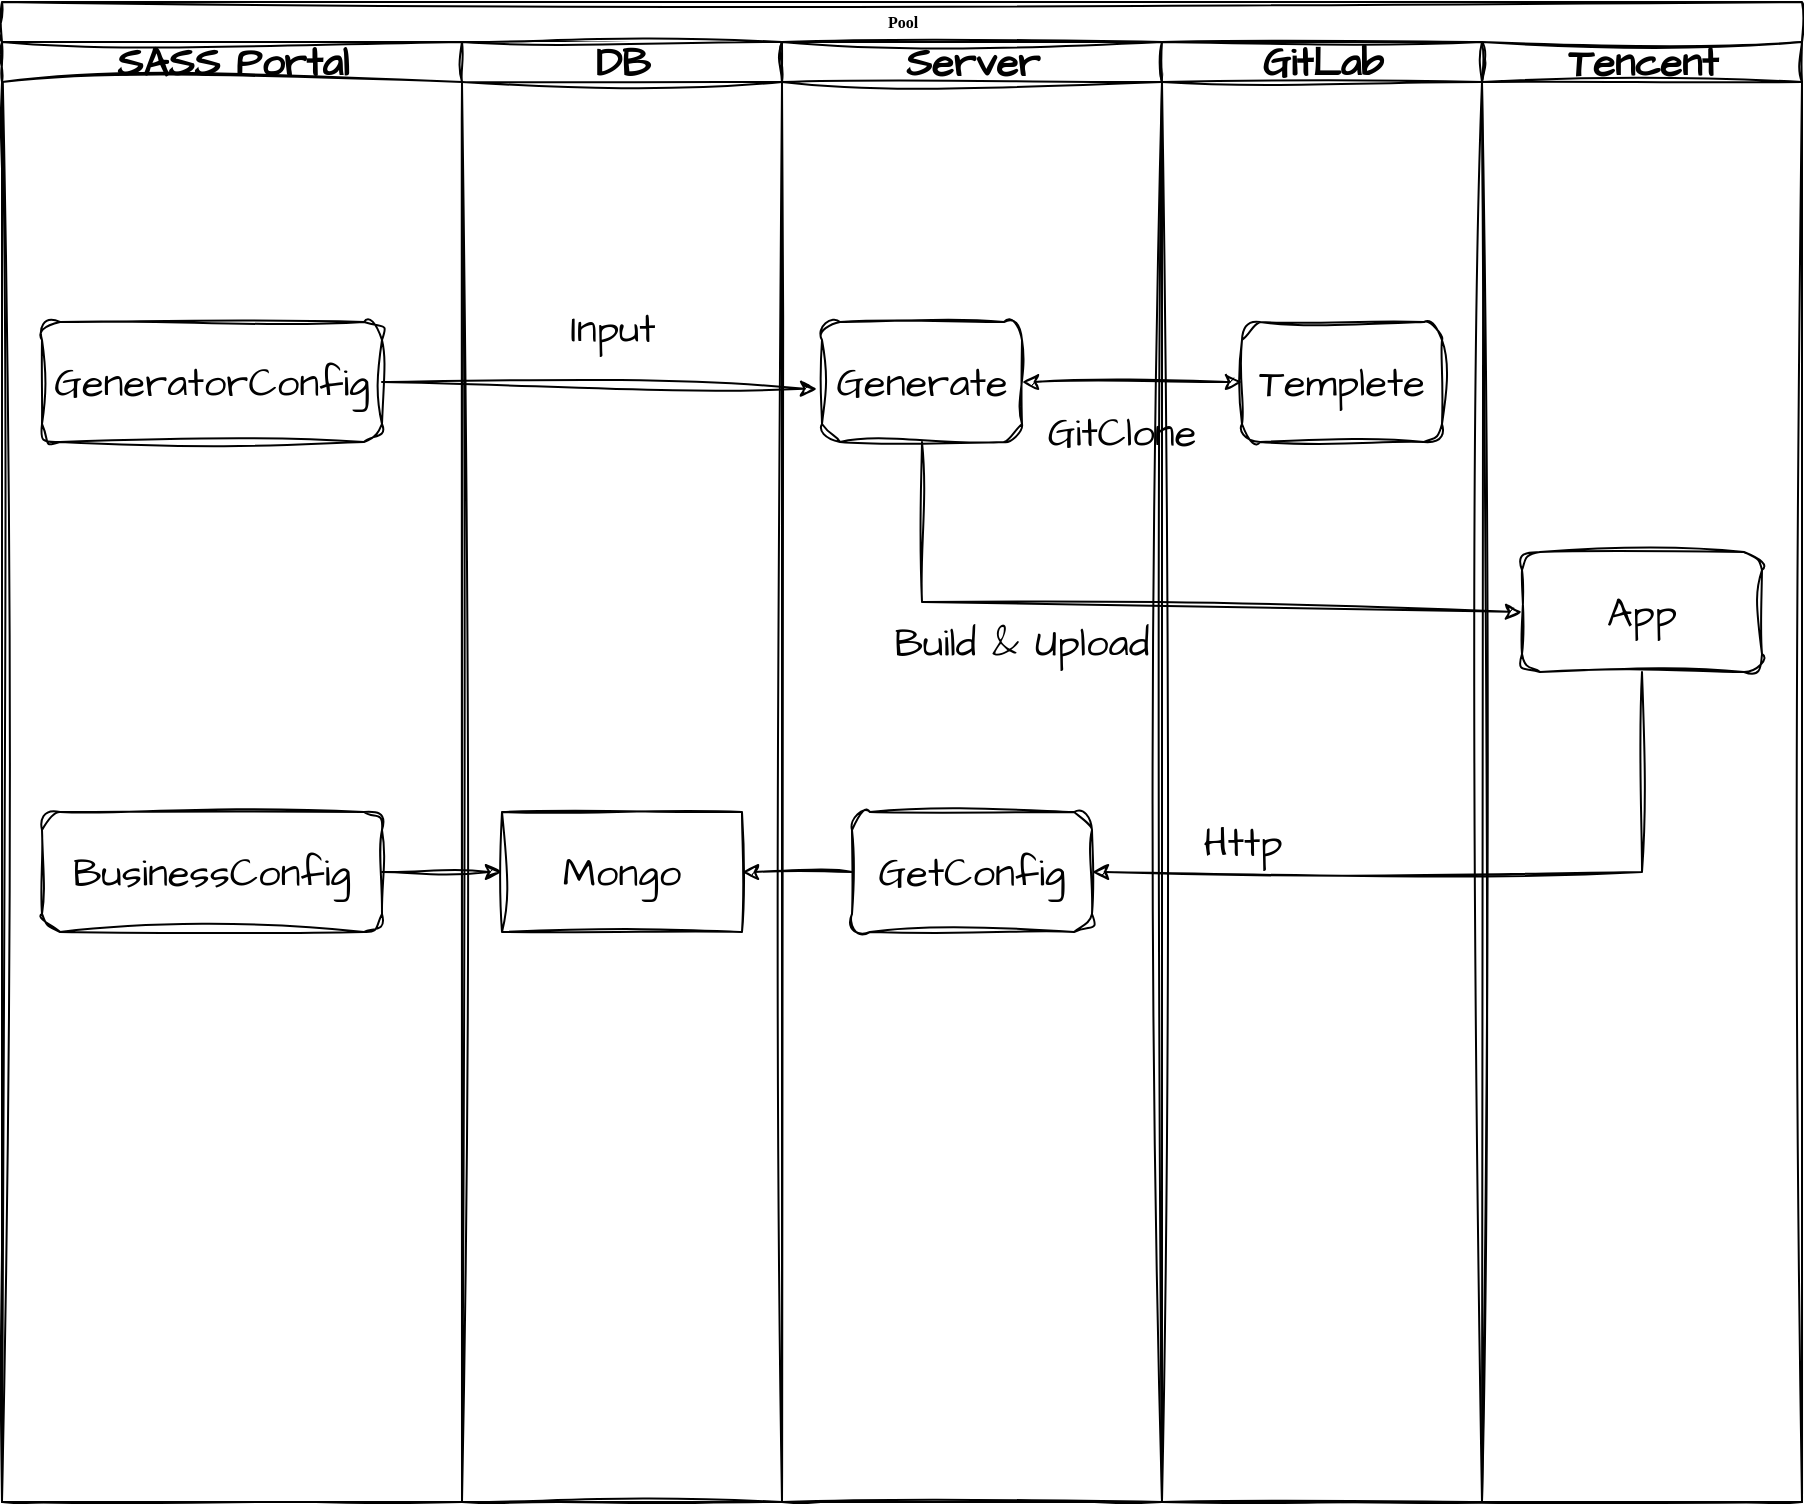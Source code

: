 <mxfile version="21.6.2" type="github">
  <diagram name="Page-1" id="c7488fd3-1785-93aa-aadb-54a6760d102a">
    <mxGraphModel dx="1366" dy="758" grid="1" gridSize="10" guides="1" tooltips="1" connect="1" arrows="1" fold="1" page="1" pageScale="1" pageWidth="1100" pageHeight="850" background="none" math="0" shadow="0">
      <root>
        <mxCell id="0" />
        <mxCell id="1" parent="0" />
        <mxCell id="pInQwndEqvkR__QQOe_d-1" value="Pool" style="swimlane;html=1;childLayout=stackLayout;startSize=20;rounded=0;shadow=0;labelBackgroundColor=none;strokeWidth=1;fontFamily=Verdana;fontSize=8;align=center;sketch=1;hachureGap=4;jiggle=2;curveFitting=1;fontSource=https%3A%2F%2Ffonts.googleapis.com%2Fcss%3Ffamily%3DArchitects%2BDaughter;" vertex="1" parent="1">
          <mxGeometry x="10" y="90" width="900" height="750" as="geometry" />
        </mxCell>
        <mxCell id="pInQwndEqvkR__QQOe_d-2" value="SASS Portal" style="swimlane;html=1;startSize=20;sketch=1;hachureGap=4;jiggle=2;curveFitting=1;fontFamily=Architects Daughter;fontSource=https%3A%2F%2Ffonts.googleapis.com%2Fcss%3Ffamily%3DArchitects%2BDaughter;fontSize=20;" vertex="1" parent="pInQwndEqvkR__QQOe_d-1">
          <mxGeometry y="20" width="230" height="730" as="geometry" />
        </mxCell>
        <mxCell id="pInQwndEqvkR__QQOe_d-3" value="&lt;font style=&quot;font-size: 20px;&quot; face=&quot;Architects Daughter&quot;&gt;BusinessConfig&lt;/font&gt;" style="rounded=1;whiteSpace=wrap;html=1;shadow=0;labelBackgroundColor=none;strokeWidth=1;fontFamily=Verdana;fontSize=8;align=center;sketch=1;hachureGap=4;jiggle=2;curveFitting=1;fontSource=https%3A%2F%2Ffonts.googleapis.com%2Fcss%3Ffamily%3DArchitects%2BDaughter;" vertex="1" parent="pInQwndEqvkR__QQOe_d-2">
          <mxGeometry x="20" y="385" width="170" height="60" as="geometry" />
        </mxCell>
        <mxCell id="pInQwndEqvkR__QQOe_d-46" value="&lt;font style=&quot;font-size: 20px;&quot; face=&quot;Architects Daughter&quot;&gt;GeneratorConfig&lt;/font&gt;" style="rounded=1;whiteSpace=wrap;html=1;shadow=0;labelBackgroundColor=none;strokeWidth=1;fontFamily=Verdana;fontSize=8;align=center;sketch=1;hachureGap=4;jiggle=2;curveFitting=1;fontSource=https%3A%2F%2Ffonts.googleapis.com%2Fcss%3Ffamily%3DArchitects%2BDaughter;" vertex="1" parent="pInQwndEqvkR__QQOe_d-2">
          <mxGeometry x="20" y="140" width="170" height="60" as="geometry" />
        </mxCell>
        <mxCell id="pInQwndEqvkR__QQOe_d-65" style="edgeStyle=orthogonalEdgeStyle;rounded=0;sketch=1;hachureGap=4;jiggle=2;curveFitting=1;orthogonalLoop=1;jettySize=auto;html=1;fontFamily=Architects Daughter;fontSource=https%3A%2F%2Ffonts.googleapis.com%2Fcss%3Ffamily%3DArchitects%2BDaughter;fontSize=16;entryX=0;entryY=0.5;entryDx=0;entryDy=0;" edge="1" parent="pInQwndEqvkR__QQOe_d-1" source="pInQwndEqvkR__QQOe_d-3" target="pInQwndEqvkR__QQOe_d-63">
          <mxGeometry relative="1" as="geometry">
            <mxPoint x="220" y="435" as="targetPoint" />
          </mxGeometry>
        </mxCell>
        <mxCell id="pInQwndEqvkR__QQOe_d-21" value="DB" style="swimlane;html=1;startSize=20;sketch=1;hachureGap=4;jiggle=2;curveFitting=1;fontFamily=Architects Daughter;fontSource=https%3A%2F%2Ffonts.googleapis.com%2Fcss%3Ffamily%3DArchitects%2BDaughter;fontSize=20;" vertex="1" parent="pInQwndEqvkR__QQOe_d-1">
          <mxGeometry x="230" y="20" width="160" height="730" as="geometry" />
        </mxCell>
        <mxCell id="pInQwndEqvkR__QQOe_d-63" value="Mongo" style="rounded=0;whiteSpace=wrap;html=1;sketch=1;hachureGap=4;jiggle=2;curveFitting=1;fontFamily=Architects Daughter;fontSource=https%3A%2F%2Ffonts.googleapis.com%2Fcss%3Ffamily%3DArchitects%2BDaughter;fontSize=20;" vertex="1" parent="pInQwndEqvkR__QQOe_d-21">
          <mxGeometry x="20" y="385" width="120" height="60" as="geometry" />
        </mxCell>
        <mxCell id="pInQwndEqvkR__QQOe_d-66" value="Input" style="text;html=1;align=center;verticalAlign=middle;resizable=0;points=[];autosize=1;strokeColor=none;fillColor=none;fontSize=20;fontFamily=Architects Daughter;" vertex="1" parent="pInQwndEqvkR__QQOe_d-21">
          <mxGeometry x="40" y="123" width="70" height="40" as="geometry" />
        </mxCell>
        <mxCell id="pInQwndEqvkR__QQOe_d-23" value="Server" style="swimlane;html=1;startSize=20;sketch=1;hachureGap=4;jiggle=2;curveFitting=1;fontFamily=Architects Daughter;fontSource=https%3A%2F%2Ffonts.googleapis.com%2Fcss%3Ffamily%3DArchitects%2BDaughter;fontSize=20;" vertex="1" parent="pInQwndEqvkR__QQOe_d-1">
          <mxGeometry x="390" y="20" width="190" height="730" as="geometry" />
        </mxCell>
        <mxCell id="pInQwndEqvkR__QQOe_d-22" value="&lt;font style=&quot;font-size: 20px;&quot; data-font-src=&quot;https://fonts.googleapis.com/css?family=Architects+Daughter&quot; face=&quot;Architects Daughter&quot;&gt;Generate&lt;/font&gt;" style="rounded=1;whiteSpace=wrap;html=1;shadow=0;labelBackgroundColor=none;strokeWidth=1;fontFamily=Verdana;fontSize=8;align=center;sketch=1;hachureGap=4;jiggle=2;curveFitting=1;fontSource=https%3A%2F%2Ffonts.googleapis.com%2Fcss%3Ffamily%3DArchitects%2BDaughter;" vertex="1" parent="pInQwndEqvkR__QQOe_d-23">
          <mxGeometry x="20" y="140" width="100" height="60" as="geometry" />
        </mxCell>
        <mxCell id="pInQwndEqvkR__QQOe_d-58" value="GitClone" style="text;html=1;strokeColor=none;fillColor=none;align=center;verticalAlign=middle;whiteSpace=wrap;rounded=0;fontSize=20;fontFamily=Architects Daughter;" vertex="1" parent="pInQwndEqvkR__QQOe_d-23">
          <mxGeometry x="140" y="180" width="60" height="30" as="geometry" />
        </mxCell>
        <mxCell id="pInQwndEqvkR__QQOe_d-60" value="Build &amp;amp; Upload" style="text;html=1;strokeColor=none;fillColor=none;align=center;verticalAlign=middle;whiteSpace=wrap;rounded=0;fontSize=20;fontFamily=Architects Daughter;" vertex="1" parent="pInQwndEqvkR__QQOe_d-23">
          <mxGeometry x="50" y="285" width="140" height="30" as="geometry" />
        </mxCell>
        <mxCell id="pInQwndEqvkR__QQOe_d-70" value="GetConfig" style="rounded=1;whiteSpace=wrap;html=1;sketch=1;hachureGap=4;jiggle=2;curveFitting=1;fontFamily=Architects Daughter;fontSource=https%3A%2F%2Ffonts.googleapis.com%2Fcss%3Ffamily%3DArchitects%2BDaughter;fontSize=20;" vertex="1" parent="pInQwndEqvkR__QQOe_d-23">
          <mxGeometry x="35" y="385" width="120" height="60" as="geometry" />
        </mxCell>
        <mxCell id="pInQwndEqvkR__QQOe_d-69" value="" style="endArrow=classic;html=1;rounded=0;sketch=1;hachureGap=4;jiggle=2;curveFitting=1;fontFamily=Architects Daughter;fontSource=https%3A%2F%2Ffonts.googleapis.com%2Fcss%3Ffamily%3DArchitects%2BDaughter;fontSize=16;exitX=0.5;exitY=1;exitDx=0;exitDy=0;entryX=1;entryY=0.5;entryDx=0;entryDy=0;" edge="1" parent="pInQwndEqvkR__QQOe_d-23" source="pInQwndEqvkR__QQOe_d-52" target="pInQwndEqvkR__QQOe_d-70">
          <mxGeometry width="50" height="50" relative="1" as="geometry">
            <mxPoint x="240" y="480" as="sourcePoint" />
            <mxPoint x="290" y="430" as="targetPoint" />
            <Array as="points">
              <mxPoint x="430" y="415" />
            </Array>
          </mxGeometry>
        </mxCell>
        <mxCell id="pInQwndEqvkR__QQOe_d-28" value="GitLab" style="swimlane;html=1;startSize=20;sketch=1;hachureGap=4;jiggle=2;curveFitting=1;fontFamily=Architects Daughter;fontSource=https%3A%2F%2Ffonts.googleapis.com%2Fcss%3Ffamily%3DArchitects%2BDaughter;fontSize=20;" vertex="1" parent="pInQwndEqvkR__QQOe_d-1">
          <mxGeometry x="580" y="20" width="160" height="730" as="geometry" />
        </mxCell>
        <mxCell id="pInQwndEqvkR__QQOe_d-48" value="Templete" style="rounded=1;whiteSpace=wrap;html=1;sketch=1;hachureGap=4;jiggle=2;curveFitting=1;fontFamily=Architects Daughter;fontSource=https%3A%2F%2Ffonts.googleapis.com%2Fcss%3Ffamily%3DArchitects%2BDaughter;fontSize=20;" vertex="1" parent="pInQwndEqvkR__QQOe_d-28">
          <mxGeometry x="40" y="140" width="100" height="60" as="geometry" />
        </mxCell>
        <mxCell id="pInQwndEqvkR__QQOe_d-57" value="Http" style="text;html=1;align=center;verticalAlign=middle;resizable=0;points=[];autosize=1;strokeColor=none;fillColor=none;fontSize=20;fontFamily=Architects Daughter;" vertex="1" parent="pInQwndEqvkR__QQOe_d-28">
          <mxGeometry x="10" y="380" width="60" height="40" as="geometry" />
        </mxCell>
        <mxCell id="pInQwndEqvkR__QQOe_d-37" value="Tencent" style="swimlane;html=1;startSize=20;sketch=1;hachureGap=4;jiggle=2;curveFitting=1;fontFamily=Architects Daughter;fontSource=https%3A%2F%2Ffonts.googleapis.com%2Fcss%3Ffamily%3DArchitects%2BDaughter;fontSize=20;" vertex="1" parent="pInQwndEqvkR__QQOe_d-1">
          <mxGeometry x="740" y="20" width="160" height="730" as="geometry" />
        </mxCell>
        <mxCell id="pInQwndEqvkR__QQOe_d-52" value="App" style="rounded=1;whiteSpace=wrap;html=1;sketch=1;hachureGap=4;jiggle=2;curveFitting=1;fontFamily=Architects Daughter;fontSource=https%3A%2F%2Ffonts.googleapis.com%2Fcss%3Ffamily%3DArchitects%2BDaughter;fontSize=20;" vertex="1" parent="pInQwndEqvkR__QQOe_d-37">
          <mxGeometry x="20" y="255" width="120" height="60" as="geometry" />
        </mxCell>
        <mxCell id="pInQwndEqvkR__QQOe_d-47" value="" style="endArrow=classic;html=1;rounded=0;sketch=1;hachureGap=4;jiggle=2;curveFitting=1;fontFamily=Architects Daughter;fontSource=https%3A%2F%2Ffonts.googleapis.com%2Fcss%3Ffamily%3DArchitects%2BDaughter;fontSize=16;exitX=1;exitY=0.5;exitDx=0;exitDy=0;entryX=-0.025;entryY=0.558;entryDx=0;entryDy=0;entryPerimeter=0;" edge="1" parent="pInQwndEqvkR__QQOe_d-1" source="pInQwndEqvkR__QQOe_d-46" target="pInQwndEqvkR__QQOe_d-22">
          <mxGeometry width="50" height="50" relative="1" as="geometry">
            <mxPoint x="280" y="220" as="sourcePoint" />
            <mxPoint x="330" y="170" as="targetPoint" />
          </mxGeometry>
        </mxCell>
        <mxCell id="pInQwndEqvkR__QQOe_d-59" value="" style="endArrow=classic;startArrow=classic;html=1;rounded=0;sketch=1;hachureGap=4;jiggle=2;curveFitting=1;fontFamily=Architects Daughter;fontSource=https%3A%2F%2Ffonts.googleapis.com%2Fcss%3Ffamily%3DArchitects%2BDaughter;fontSize=16;entryX=0;entryY=0.5;entryDx=0;entryDy=0;" edge="1" parent="pInQwndEqvkR__QQOe_d-1" source="pInQwndEqvkR__QQOe_d-22" target="pInQwndEqvkR__QQOe_d-48">
          <mxGeometry width="50" height="50" relative="1" as="geometry">
            <mxPoint x="60" y="200" as="sourcePoint" />
            <mxPoint x="470.711" y="190" as="targetPoint" />
          </mxGeometry>
        </mxCell>
        <mxCell id="pInQwndEqvkR__QQOe_d-68" value="" style="endArrow=classic;html=1;rounded=0;sketch=1;hachureGap=4;jiggle=2;curveFitting=1;fontFamily=Architects Daughter;fontSource=https%3A%2F%2Ffonts.googleapis.com%2Fcss%3Ffamily%3DArchitects%2BDaughter;fontSize=16;exitX=0.5;exitY=1;exitDx=0;exitDy=0;entryX=0;entryY=0.5;entryDx=0;entryDy=0;" edge="1" parent="pInQwndEqvkR__QQOe_d-1" source="pInQwndEqvkR__QQOe_d-22" target="pInQwndEqvkR__QQOe_d-52">
          <mxGeometry width="50" height="50" relative="1" as="geometry">
            <mxPoint x="480" y="370" as="sourcePoint" />
            <mxPoint x="530" y="320" as="targetPoint" />
            <Array as="points">
              <mxPoint x="460" y="300" />
            </Array>
          </mxGeometry>
        </mxCell>
        <mxCell id="pInQwndEqvkR__QQOe_d-71" value="" style="edgeStyle=orthogonalEdgeStyle;rounded=0;sketch=1;hachureGap=4;jiggle=2;curveFitting=1;orthogonalLoop=1;jettySize=auto;html=1;fontFamily=Architects Daughter;fontSource=https%3A%2F%2Ffonts.googleapis.com%2Fcss%3Ffamily%3DArchitects%2BDaughter;fontSize=16;" edge="1" parent="pInQwndEqvkR__QQOe_d-1" source="pInQwndEqvkR__QQOe_d-70" target="pInQwndEqvkR__QQOe_d-63">
          <mxGeometry relative="1" as="geometry" />
        </mxCell>
      </root>
    </mxGraphModel>
  </diagram>
</mxfile>

